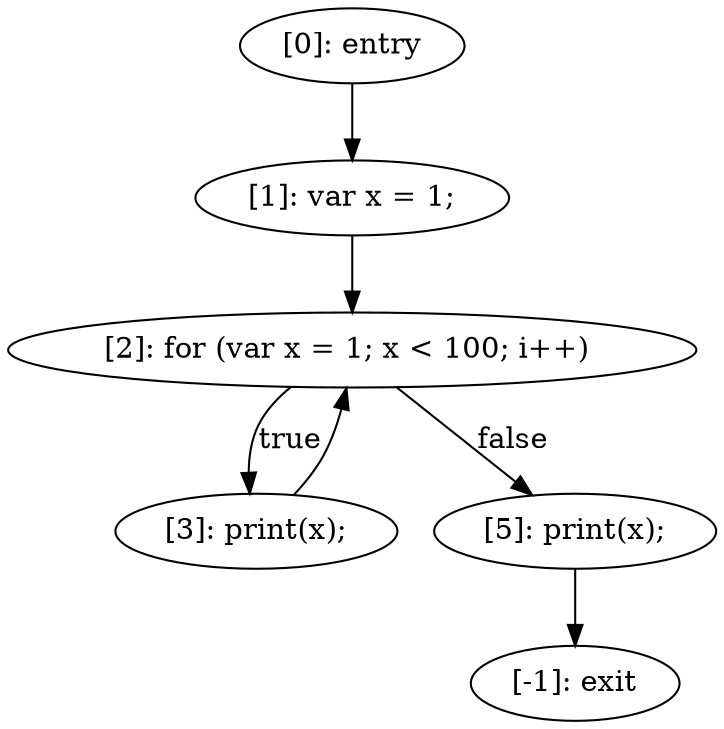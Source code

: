 digraph {
"0" [label="[2]: for (var x = 1; x < 100; i++) "] 
"1" [label="[1]: var x = 1;\n"] 
"2" [label="[3]: print(x);\n"] 
"3" [label="[0]: entry"] 
"4" [label="[5]: print(x);\n"] 
"5" [label="[-1]: exit"] 
"0" -> "4" [label="false"] 
"0" -> "2" [label="true"] 
"1" -> "0" [label=""] 
"2" -> "0" [label=""] 
"3" -> "1" [label=""] 
"4" -> "5" [label=""] 
}
